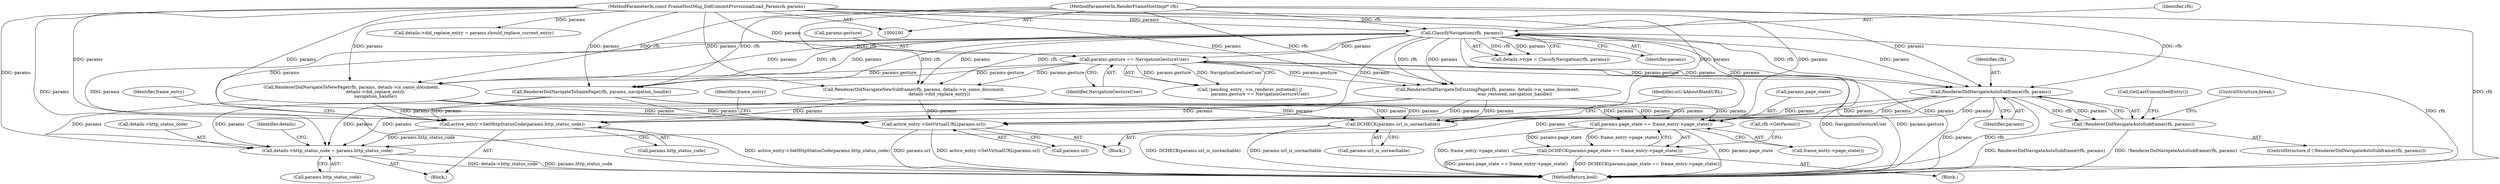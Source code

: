 digraph "0_Chrome_56a84aa67bb071a33a48ac1481b555c48e0a9a59_1@pointer" {
"1000282" [label="(Call,RendererDidNavigateAutoSubframe(rfh, params))"];
"1000187" [label="(Call,ClassifyNavigation(rfh, params))"];
"1000101" [label="(MethodParameterIn,RenderFrameHostImpl* rfh)"];
"1000102" [label="(MethodParameterIn,const FrameHostMsg_DidCommitProvisionalLoad_Params& params)"];
"1000216" [label="(Call,params.gesture == NavigationGestureUser)"];
"1000281" [label="(Call,!RendererDidNavigateAutoSubframe(rfh, params))"];
"1000324" [label="(Call,active_entry->SetHttpStatusCode(params.http_status_code))"];
"1000417" [label="(Call,details->http_status_code = params.http_status_code)"];
"1000346" [label="(Call,params.page_state == frame_entry->page_state())"];
"1000345" [label="(Call,DCHECK(params.page_state == frame_entry->page_state()))"];
"1000358" [label="(Call,DCHECK(params.url_is_unreachable))"];
"1000365" [label="(Call,active_entry->SetVirtualURL(params.url))"];
"1000365" [label="(Call,active_entry->SetVirtualURL(params.url))"];
"1000281" [label="(Call,!RendererDidNavigateAutoSubframe(rfh, params))"];
"1000354" [label="(Call,rfh->GetParent())"];
"1000344" [label="(Block,)"];
"1000101" [label="(MethodParameterIn,RenderFrameHostImpl* rfh)"];
"1000283" [label="(Identifier,rfh)"];
"1000282" [label="(Call,RendererDidNavigateAutoSubframe(rfh, params))"];
"1000183" [label="(Call,details->type = ClassifyNavigation(rfh, params))"];
"1000330" [label="(Identifier,frame_entry)"];
"1000417" [label="(Call,details->http_status_code = params.http_status_code)"];
"1000325" [label="(Call,params.http_status_code)"];
"1000253" [label="(Call,RendererDidNavigateToExistingPage(rfh, params, details->is_same_document,\n                                        was_restored, navigation_handle))"];
"1000346" [label="(Call,params.page_state == frame_entry->page_state())"];
"1000456" [label="(MethodReturn,bool)"];
"1000284" [label="(Identifier,params)"];
"1000176" [label="(Call,details->did_replace_entry = params.should_replace_current_entry)"];
"1000359" [label="(Call,params.url_is_unreachable)"];
"1000421" [label="(Call,params.http_status_code)"];
"1000216" [label="(Call,params.gesture == NavigationGestureUser)"];
"1000370" [label="(Identifier,frame_entry)"];
"1000347" [label="(Call,params.page_state)"];
"1000357" [label="(Block,)"];
"1000106" [label="(Block,)"];
"1000280" [label="(ControlStructure,if (!RendererDidNavigateAutoSubframe(rfh, params)))"];
"1000290" [label="(ControlStructure,break;)"];
"1000287" [label="(Call,GetLastCommittedEntry())"];
"1000425" [label="(Identifier,details)"];
"1000366" [label="(Call,params.url)"];
"1000220" [label="(Identifier,NavigationGestureUser)"];
"1000364" [label="(Identifier,url::kAboutBlankURL)"];
"1000187" [label="(Call,ClassifyNavigation(rfh, params))"];
"1000189" [label="(Identifier,params)"];
"1000324" [label="(Call,active_entry->SetHttpStatusCode(params.http_status_code))"];
"1000345" [label="(Call,DCHECK(params.page_state == frame_entry->page_state()))"];
"1000102" [label="(MethodParameterIn,const FrameHostMsg_DidCommitProvisionalLoad_Params& params)"];
"1000263" [label="(Call,RendererDidNavigateToSamePage(rfh, params, navigation_handle))"];
"1000234" [label="(Call,RendererDidNavigateToNewPage(rfh, params, details->is_same_document,\n                                   details->did_replace_entry,\n                                   navigation_handle))"];
"1000269" [label="(Call,RendererDidNavigateNewSubframe(rfh, params, details->is_same_document,\n                                     details->did_replace_entry))"];
"1000217" [label="(Call,params.gesture)"];
"1000188" [label="(Identifier,rfh)"];
"1000213" [label="(Call,!pending_entry_->is_renderer_initiated() ||\n               params.gesture == NavigationGestureUser)"];
"1000418" [label="(Call,details->http_status_code)"];
"1000358" [label="(Call,DCHECK(params.url_is_unreachable))"];
"1000350" [label="(Call,frame_entry->page_state())"];
"1000282" -> "1000281"  [label="AST: "];
"1000282" -> "1000284"  [label="CFG: "];
"1000283" -> "1000282"  [label="AST: "];
"1000284" -> "1000282"  [label="AST: "];
"1000281" -> "1000282"  [label="CFG: "];
"1000282" -> "1000456"  [label="DDG: params"];
"1000282" -> "1000456"  [label="DDG: rfh"];
"1000282" -> "1000281"  [label="DDG: rfh"];
"1000282" -> "1000281"  [label="DDG: params"];
"1000187" -> "1000282"  [label="DDG: rfh"];
"1000187" -> "1000282"  [label="DDG: params"];
"1000101" -> "1000282"  [label="DDG: rfh"];
"1000216" -> "1000282"  [label="DDG: params.gesture"];
"1000102" -> "1000282"  [label="DDG: params"];
"1000282" -> "1000324"  [label="DDG: params"];
"1000282" -> "1000346"  [label="DDG: params"];
"1000282" -> "1000358"  [label="DDG: params"];
"1000282" -> "1000365"  [label="DDG: params"];
"1000282" -> "1000417"  [label="DDG: params"];
"1000187" -> "1000183"  [label="AST: "];
"1000187" -> "1000189"  [label="CFG: "];
"1000188" -> "1000187"  [label="AST: "];
"1000189" -> "1000187"  [label="AST: "];
"1000183" -> "1000187"  [label="CFG: "];
"1000187" -> "1000456"  [label="DDG: rfh"];
"1000187" -> "1000456"  [label="DDG: params"];
"1000187" -> "1000183"  [label="DDG: rfh"];
"1000187" -> "1000183"  [label="DDG: params"];
"1000101" -> "1000187"  [label="DDG: rfh"];
"1000102" -> "1000187"  [label="DDG: params"];
"1000187" -> "1000216"  [label="DDG: params"];
"1000187" -> "1000234"  [label="DDG: rfh"];
"1000187" -> "1000234"  [label="DDG: params"];
"1000187" -> "1000253"  [label="DDG: rfh"];
"1000187" -> "1000253"  [label="DDG: params"];
"1000187" -> "1000263"  [label="DDG: rfh"];
"1000187" -> "1000263"  [label="DDG: params"];
"1000187" -> "1000269"  [label="DDG: rfh"];
"1000187" -> "1000269"  [label="DDG: params"];
"1000187" -> "1000324"  [label="DDG: params"];
"1000187" -> "1000346"  [label="DDG: params"];
"1000187" -> "1000358"  [label="DDG: params"];
"1000187" -> "1000365"  [label="DDG: params"];
"1000187" -> "1000417"  [label="DDG: params"];
"1000101" -> "1000100"  [label="AST: "];
"1000101" -> "1000456"  [label="DDG: rfh"];
"1000101" -> "1000234"  [label="DDG: rfh"];
"1000101" -> "1000253"  [label="DDG: rfh"];
"1000101" -> "1000263"  [label="DDG: rfh"];
"1000101" -> "1000269"  [label="DDG: rfh"];
"1000102" -> "1000100"  [label="AST: "];
"1000102" -> "1000456"  [label="DDG: params"];
"1000102" -> "1000176"  [label="DDG: params"];
"1000102" -> "1000216"  [label="DDG: params"];
"1000102" -> "1000234"  [label="DDG: params"];
"1000102" -> "1000253"  [label="DDG: params"];
"1000102" -> "1000263"  [label="DDG: params"];
"1000102" -> "1000269"  [label="DDG: params"];
"1000102" -> "1000324"  [label="DDG: params"];
"1000102" -> "1000346"  [label="DDG: params"];
"1000102" -> "1000358"  [label="DDG: params"];
"1000102" -> "1000365"  [label="DDG: params"];
"1000102" -> "1000417"  [label="DDG: params"];
"1000216" -> "1000213"  [label="AST: "];
"1000216" -> "1000220"  [label="CFG: "];
"1000217" -> "1000216"  [label="AST: "];
"1000220" -> "1000216"  [label="AST: "];
"1000213" -> "1000216"  [label="CFG: "];
"1000216" -> "1000456"  [label="DDG: params.gesture"];
"1000216" -> "1000456"  [label="DDG: NavigationGestureUser"];
"1000216" -> "1000213"  [label="DDG: params.gesture"];
"1000216" -> "1000213"  [label="DDG: NavigationGestureUser"];
"1000216" -> "1000234"  [label="DDG: params.gesture"];
"1000216" -> "1000253"  [label="DDG: params.gesture"];
"1000216" -> "1000263"  [label="DDG: params.gesture"];
"1000216" -> "1000269"  [label="DDG: params.gesture"];
"1000281" -> "1000280"  [label="AST: "];
"1000287" -> "1000281"  [label="CFG: "];
"1000290" -> "1000281"  [label="CFG: "];
"1000281" -> "1000456"  [label="DDG: RendererDidNavigateAutoSubframe(rfh, params)"];
"1000281" -> "1000456"  [label="DDG: !RendererDidNavigateAutoSubframe(rfh, params)"];
"1000324" -> "1000106"  [label="AST: "];
"1000324" -> "1000325"  [label="CFG: "];
"1000325" -> "1000324"  [label="AST: "];
"1000330" -> "1000324"  [label="CFG: "];
"1000324" -> "1000456"  [label="DDG: active_entry->SetHttpStatusCode(params.http_status_code)"];
"1000253" -> "1000324"  [label="DDG: params"];
"1000263" -> "1000324"  [label="DDG: params"];
"1000269" -> "1000324"  [label="DDG: params"];
"1000234" -> "1000324"  [label="DDG: params"];
"1000324" -> "1000417"  [label="DDG: params.http_status_code"];
"1000417" -> "1000106"  [label="AST: "];
"1000417" -> "1000421"  [label="CFG: "];
"1000418" -> "1000417"  [label="AST: "];
"1000421" -> "1000417"  [label="AST: "];
"1000425" -> "1000417"  [label="CFG: "];
"1000417" -> "1000456"  [label="DDG: details->http_status_code"];
"1000417" -> "1000456"  [label="DDG: params.http_status_code"];
"1000253" -> "1000417"  [label="DDG: params"];
"1000263" -> "1000417"  [label="DDG: params"];
"1000269" -> "1000417"  [label="DDG: params"];
"1000234" -> "1000417"  [label="DDG: params"];
"1000346" -> "1000345"  [label="AST: "];
"1000346" -> "1000350"  [label="CFG: "];
"1000347" -> "1000346"  [label="AST: "];
"1000350" -> "1000346"  [label="AST: "];
"1000345" -> "1000346"  [label="CFG: "];
"1000346" -> "1000456"  [label="DDG: params.page_state"];
"1000346" -> "1000456"  [label="DDG: frame_entry->page_state()"];
"1000346" -> "1000345"  [label="DDG: params.page_state"];
"1000346" -> "1000345"  [label="DDG: frame_entry->page_state()"];
"1000253" -> "1000346"  [label="DDG: params"];
"1000263" -> "1000346"  [label="DDG: params"];
"1000269" -> "1000346"  [label="DDG: params"];
"1000234" -> "1000346"  [label="DDG: params"];
"1000345" -> "1000344"  [label="AST: "];
"1000354" -> "1000345"  [label="CFG: "];
"1000345" -> "1000456"  [label="DDG: params.page_state == frame_entry->page_state()"];
"1000345" -> "1000456"  [label="DDG: DCHECK(params.page_state == frame_entry->page_state())"];
"1000358" -> "1000357"  [label="AST: "];
"1000358" -> "1000359"  [label="CFG: "];
"1000359" -> "1000358"  [label="AST: "];
"1000364" -> "1000358"  [label="CFG: "];
"1000358" -> "1000456"  [label="DDG: DCHECK(params.url_is_unreachable)"];
"1000358" -> "1000456"  [label="DDG: params.url_is_unreachable"];
"1000253" -> "1000358"  [label="DDG: params"];
"1000263" -> "1000358"  [label="DDG: params"];
"1000269" -> "1000358"  [label="DDG: params"];
"1000234" -> "1000358"  [label="DDG: params"];
"1000365" -> "1000357"  [label="AST: "];
"1000365" -> "1000366"  [label="CFG: "];
"1000366" -> "1000365"  [label="AST: "];
"1000370" -> "1000365"  [label="CFG: "];
"1000365" -> "1000456"  [label="DDG: active_entry->SetVirtualURL(params.url)"];
"1000365" -> "1000456"  [label="DDG: params.url"];
"1000253" -> "1000365"  [label="DDG: params"];
"1000263" -> "1000365"  [label="DDG: params"];
"1000269" -> "1000365"  [label="DDG: params"];
"1000234" -> "1000365"  [label="DDG: params"];
}
